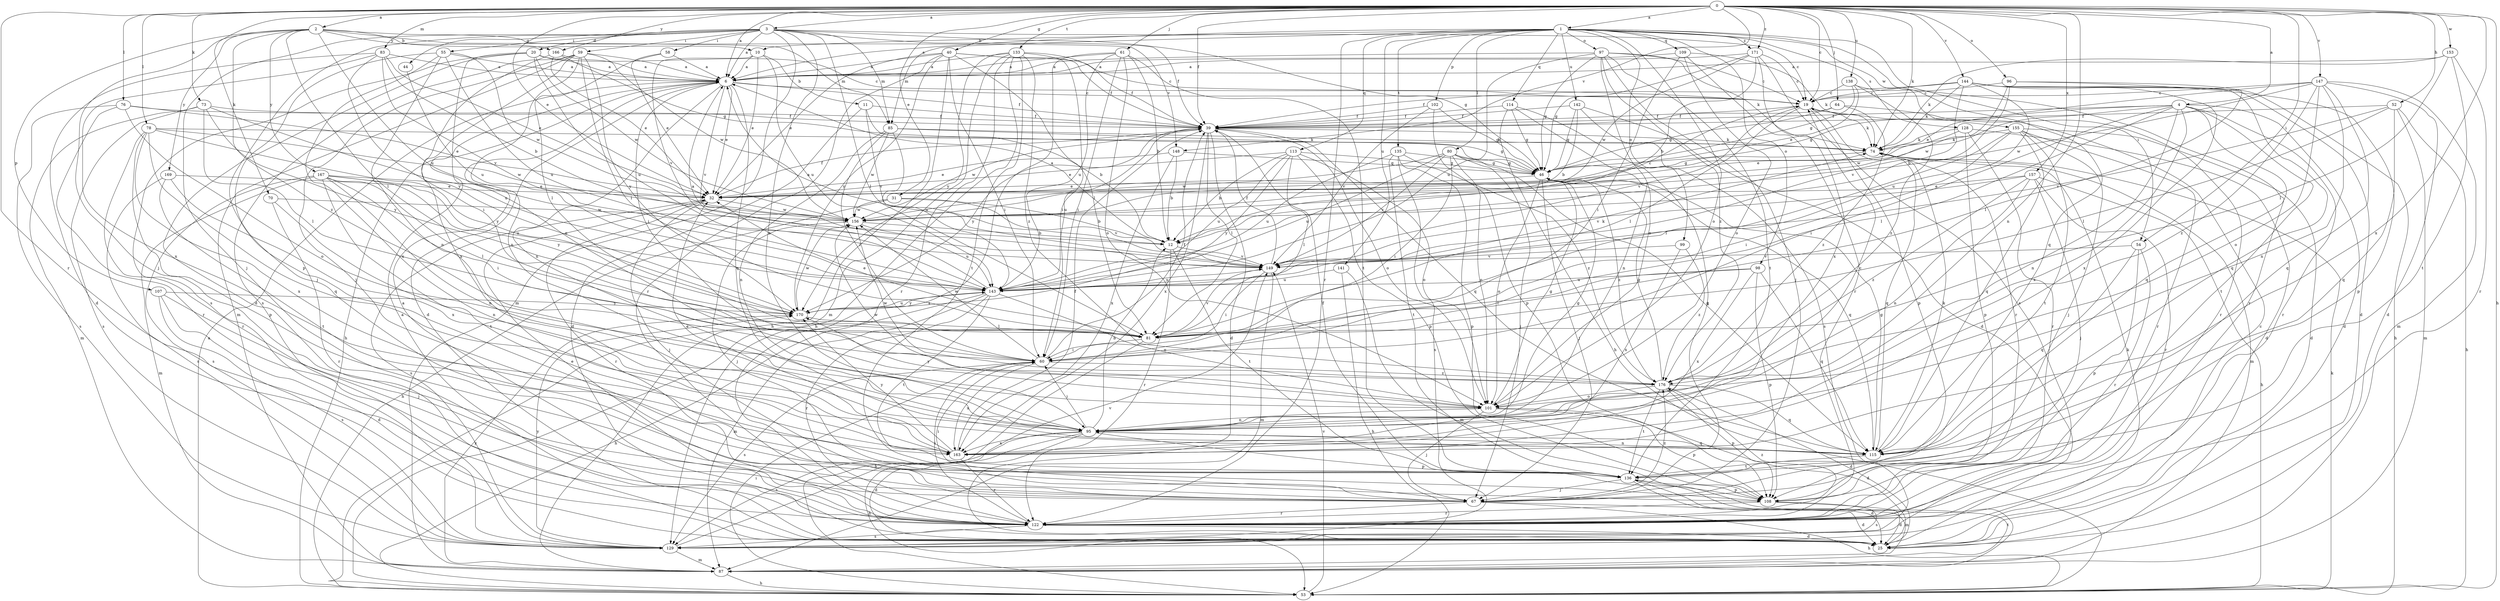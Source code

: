 strict digraph  {
0;
1;
2;
3;
4;
6;
10;
11;
12;
19;
20;
25;
31;
32;
39;
40;
44;
46;
52;
53;
54;
55;
58;
59;
60;
61;
64;
67;
70;
73;
74;
76;
78;
80;
81;
83;
85;
87;
95;
96;
97;
98;
99;
101;
102;
107;
108;
109;
113;
114;
115;
122;
128;
129;
133;
135;
136;
138;
141;
142;
143;
144;
147;
148;
149;
153;
155;
156;
157;
163;
166;
167;
169;
170;
171;
176;
0 -> 1  [label=a];
0 -> 2  [label=a];
0 -> 3  [label=a];
0 -> 4  [label=a];
0 -> 6  [label=a];
0 -> 19  [label=c];
0 -> 31  [label=e];
0 -> 32  [label=e];
0 -> 39  [label=f];
0 -> 40  [label=g];
0 -> 52  [label=h];
0 -> 53  [label=h];
0 -> 54  [label=i];
0 -> 61  [label=j];
0 -> 64  [label=j];
0 -> 70  [label=k];
0 -> 73  [label=k];
0 -> 74  [label=k];
0 -> 76  [label=l];
0 -> 78  [label=l];
0 -> 83  [label=m];
0 -> 95  [label=n];
0 -> 96  [label=o];
0 -> 122  [label=r];
0 -> 133  [label=t];
0 -> 138  [label=u];
0 -> 144  [label=v];
0 -> 147  [label=v];
0 -> 148  [label=v];
0 -> 153  [label=w];
0 -> 157  [label=x];
0 -> 163  [label=x];
0 -> 166  [label=y];
0 -> 171  [label=z];
1 -> 6  [label=a];
1 -> 10  [label=b];
1 -> 54  [label=i];
1 -> 80  [label=l];
1 -> 85  [label=m];
1 -> 97  [label=o];
1 -> 98  [label=o];
1 -> 99  [label=o];
1 -> 101  [label=o];
1 -> 102  [label=p];
1 -> 109  [label=q];
1 -> 113  [label=q];
1 -> 114  [label=q];
1 -> 115  [label=q];
1 -> 122  [label=r];
1 -> 128  [label=s];
1 -> 135  [label=t];
1 -> 141  [label=u];
1 -> 142  [label=u];
1 -> 155  [label=w];
1 -> 171  [label=z];
2 -> 10  [label=b];
2 -> 67  [label=j];
2 -> 81  [label=l];
2 -> 85  [label=m];
2 -> 107  [label=p];
2 -> 143  [label=u];
2 -> 148  [label=v];
2 -> 166  [label=y];
2 -> 167  [label=y];
2 -> 169  [label=y];
2 -> 176  [label=z];
3 -> 6  [label=a];
3 -> 19  [label=c];
3 -> 20  [label=d];
3 -> 39  [label=f];
3 -> 44  [label=g];
3 -> 46  [label=g];
3 -> 55  [label=i];
3 -> 58  [label=i];
3 -> 59  [label=i];
3 -> 67  [label=j];
3 -> 81  [label=l];
3 -> 85  [label=m];
3 -> 87  [label=m];
3 -> 95  [label=n];
3 -> 108  [label=p];
4 -> 25  [label=d];
4 -> 39  [label=f];
4 -> 46  [label=g];
4 -> 60  [label=i];
4 -> 81  [label=l];
4 -> 95  [label=n];
4 -> 115  [label=q];
4 -> 122  [label=r];
4 -> 136  [label=t];
4 -> 156  [label=w];
4 -> 163  [label=x];
6 -> 19  [label=c];
6 -> 25  [label=d];
6 -> 32  [label=e];
6 -> 39  [label=f];
6 -> 53  [label=h];
6 -> 60  [label=i];
6 -> 95  [label=n];
6 -> 115  [label=q];
6 -> 149  [label=v];
10 -> 6  [label=a];
10 -> 11  [label=b];
10 -> 32  [label=e];
10 -> 143  [label=u];
10 -> 149  [label=v];
11 -> 12  [label=b];
11 -> 25  [label=d];
11 -> 39  [label=f];
11 -> 149  [label=v];
12 -> 6  [label=a];
12 -> 122  [label=r];
12 -> 136  [label=t];
12 -> 149  [label=v];
19 -> 39  [label=f];
19 -> 74  [label=k];
19 -> 81  [label=l];
19 -> 108  [label=p];
19 -> 122  [label=r];
19 -> 149  [label=v];
20 -> 6  [label=a];
20 -> 19  [label=c];
20 -> 25  [label=d];
20 -> 101  [label=o];
20 -> 129  [label=s];
20 -> 143  [label=u];
20 -> 156  [label=w];
25 -> 6  [label=a];
25 -> 19  [label=c];
31 -> 12  [label=b];
31 -> 53  [label=h];
31 -> 149  [label=v];
31 -> 156  [label=w];
32 -> 39  [label=f];
32 -> 67  [label=j];
32 -> 122  [label=r];
32 -> 129  [label=s];
32 -> 156  [label=w];
39 -> 25  [label=d];
39 -> 74  [label=k];
39 -> 81  [label=l];
39 -> 101  [label=o];
39 -> 115  [label=q];
39 -> 143  [label=u];
39 -> 156  [label=w];
39 -> 163  [label=x];
39 -> 170  [label=y];
40 -> 6  [label=a];
40 -> 19  [label=c];
40 -> 32  [label=e];
40 -> 39  [label=f];
40 -> 53  [label=h];
40 -> 60  [label=i];
40 -> 81  [label=l];
40 -> 122  [label=r];
40 -> 170  [label=y];
44 -> 143  [label=u];
46 -> 32  [label=e];
46 -> 67  [label=j];
46 -> 101  [label=o];
46 -> 115  [label=q];
46 -> 176  [label=z];
52 -> 39  [label=f];
52 -> 53  [label=h];
52 -> 81  [label=l];
52 -> 87  [label=m];
52 -> 115  [label=q];
52 -> 149  [label=v];
53 -> 6  [label=a];
53 -> 60  [label=i];
53 -> 74  [label=k];
53 -> 149  [label=v];
54 -> 108  [label=p];
54 -> 115  [label=q];
54 -> 122  [label=r];
54 -> 149  [label=v];
55 -> 6  [label=a];
55 -> 67  [label=j];
55 -> 95  [label=n];
55 -> 143  [label=u];
55 -> 156  [label=w];
55 -> 163  [label=x];
58 -> 6  [label=a];
58 -> 32  [label=e];
58 -> 81  [label=l];
59 -> 6  [label=a];
59 -> 67  [label=j];
59 -> 81  [label=l];
59 -> 87  [label=m];
59 -> 95  [label=n];
59 -> 129  [label=s];
59 -> 156  [label=w];
59 -> 163  [label=x];
59 -> 170  [label=y];
60 -> 39  [label=f];
60 -> 129  [label=s];
60 -> 156  [label=w];
60 -> 163  [label=x];
60 -> 176  [label=z];
61 -> 6  [label=a];
61 -> 12  [label=b];
61 -> 60  [label=i];
61 -> 101  [label=o];
61 -> 129  [label=s];
61 -> 136  [label=t];
61 -> 143  [label=u];
64 -> 39  [label=f];
64 -> 46  [label=g];
64 -> 122  [label=r];
64 -> 176  [label=z];
67 -> 25  [label=d];
67 -> 53  [label=h];
67 -> 60  [label=i];
67 -> 122  [label=r];
67 -> 176  [label=z];
70 -> 95  [label=n];
70 -> 122  [label=r];
70 -> 156  [label=w];
73 -> 39  [label=f];
73 -> 81  [label=l];
73 -> 87  [label=m];
73 -> 129  [label=s];
73 -> 143  [label=u];
73 -> 170  [label=y];
74 -> 46  [label=g];
74 -> 87  [label=m];
74 -> 115  [label=q];
76 -> 32  [label=e];
76 -> 39  [label=f];
76 -> 101  [label=o];
76 -> 122  [label=r];
76 -> 129  [label=s];
78 -> 74  [label=k];
78 -> 108  [label=p];
78 -> 115  [label=q];
78 -> 122  [label=r];
78 -> 156  [label=w];
78 -> 163  [label=x];
78 -> 170  [label=y];
80 -> 46  [label=g];
80 -> 60  [label=i];
80 -> 67  [label=j];
80 -> 101  [label=o];
80 -> 115  [label=q];
80 -> 143  [label=u];
80 -> 149  [label=v];
80 -> 156  [label=w];
81 -> 32  [label=e];
81 -> 53  [label=h];
81 -> 60  [label=i];
81 -> 149  [label=v];
83 -> 6  [label=a];
83 -> 12  [label=b];
83 -> 25  [label=d];
83 -> 32  [label=e];
83 -> 149  [label=v];
83 -> 163  [label=x];
83 -> 170  [label=y];
85 -> 46  [label=g];
85 -> 60  [label=i];
85 -> 74  [label=k];
85 -> 95  [label=n];
85 -> 143  [label=u];
85 -> 156  [label=w];
87 -> 53  [label=h];
87 -> 136  [label=t];
87 -> 170  [label=y];
95 -> 12  [label=b];
95 -> 19  [label=c];
95 -> 25  [label=d];
95 -> 46  [label=g];
95 -> 53  [label=h];
95 -> 60  [label=i];
95 -> 108  [label=p];
95 -> 115  [label=q];
95 -> 129  [label=s];
95 -> 163  [label=x];
96 -> 12  [label=b];
96 -> 19  [label=c];
96 -> 81  [label=l];
96 -> 108  [label=p];
96 -> 156  [label=w];
97 -> 6  [label=a];
97 -> 19  [label=c];
97 -> 46  [label=g];
97 -> 67  [label=j];
97 -> 74  [label=k];
97 -> 101  [label=o];
97 -> 136  [label=t];
97 -> 143  [label=u];
97 -> 176  [label=z];
98 -> 81  [label=l];
98 -> 108  [label=p];
98 -> 115  [label=q];
98 -> 143  [label=u];
98 -> 163  [label=x];
99 -> 149  [label=v];
99 -> 163  [label=x];
99 -> 176  [label=z];
101 -> 25  [label=d];
101 -> 46  [label=g];
101 -> 67  [label=j];
101 -> 95  [label=n];
101 -> 108  [label=p];
101 -> 156  [label=w];
101 -> 170  [label=y];
102 -> 39  [label=f];
102 -> 46  [label=g];
102 -> 108  [label=p];
102 -> 149  [label=v];
107 -> 25  [label=d];
107 -> 67  [label=j];
107 -> 129  [label=s];
107 -> 170  [label=y];
108 -> 25  [label=d];
108 -> 122  [label=r];
108 -> 129  [label=s];
109 -> 6  [label=a];
109 -> 60  [label=i];
109 -> 74  [label=k];
109 -> 101  [label=o];
109 -> 122  [label=r];
113 -> 12  [label=b];
113 -> 32  [label=e];
113 -> 46  [label=g];
113 -> 81  [label=l];
113 -> 101  [label=o];
113 -> 108  [label=p];
113 -> 143  [label=u];
113 -> 170  [label=y];
114 -> 39  [label=f];
114 -> 46  [label=g];
114 -> 53  [label=h];
114 -> 67  [label=j];
114 -> 95  [label=n];
115 -> 46  [label=g];
115 -> 74  [label=k];
115 -> 95  [label=n];
115 -> 136  [label=t];
122 -> 6  [label=a];
122 -> 25  [label=d];
122 -> 32  [label=e];
122 -> 60  [label=i];
122 -> 129  [label=s];
122 -> 176  [label=z];
128 -> 25  [label=d];
128 -> 32  [label=e];
128 -> 74  [label=k];
128 -> 108  [label=p];
128 -> 122  [label=r];
129 -> 74  [label=k];
129 -> 87  [label=m];
129 -> 149  [label=v];
129 -> 170  [label=y];
133 -> 6  [label=a];
133 -> 39  [label=f];
133 -> 53  [label=h];
133 -> 60  [label=i];
133 -> 87  [label=m];
133 -> 122  [label=r];
133 -> 136  [label=t];
133 -> 170  [label=y];
133 -> 176  [label=z];
135 -> 46  [label=g];
135 -> 108  [label=p];
135 -> 129  [label=s];
135 -> 136  [label=t];
135 -> 143  [label=u];
135 -> 176  [label=z];
136 -> 25  [label=d];
136 -> 39  [label=f];
136 -> 67  [label=j];
136 -> 87  [label=m];
136 -> 108  [label=p];
138 -> 19  [label=c];
138 -> 32  [label=e];
138 -> 46  [label=g];
138 -> 122  [label=r];
138 -> 176  [label=z];
141 -> 53  [label=h];
141 -> 87  [label=m];
141 -> 143  [label=u];
142 -> 12  [label=b];
142 -> 25  [label=d];
142 -> 39  [label=f];
142 -> 46  [label=g];
142 -> 129  [label=s];
143 -> 6  [label=a];
143 -> 53  [label=h];
143 -> 74  [label=k];
143 -> 87  [label=m];
143 -> 101  [label=o];
143 -> 122  [label=r];
143 -> 136  [label=t];
143 -> 170  [label=y];
144 -> 19  [label=c];
144 -> 25  [label=d];
144 -> 39  [label=f];
144 -> 53  [label=h];
144 -> 74  [label=k];
144 -> 115  [label=q];
144 -> 143  [label=u];
144 -> 149  [label=v];
144 -> 163  [label=x];
147 -> 19  [label=c];
147 -> 25  [label=d];
147 -> 32  [label=e];
147 -> 87  [label=m];
147 -> 95  [label=n];
147 -> 101  [label=o];
147 -> 115  [label=q];
147 -> 156  [label=w];
147 -> 176  [label=z];
148 -> 12  [label=b];
148 -> 32  [label=e];
148 -> 46  [label=g];
148 -> 163  [label=x];
149 -> 6  [label=a];
149 -> 39  [label=f];
149 -> 60  [label=i];
149 -> 87  [label=m];
149 -> 143  [label=u];
153 -> 6  [label=a];
153 -> 74  [label=k];
153 -> 81  [label=l];
153 -> 122  [label=r];
153 -> 136  [label=t];
155 -> 25  [label=d];
155 -> 60  [label=i];
155 -> 67  [label=j];
155 -> 74  [label=k];
155 -> 81  [label=l];
155 -> 115  [label=q];
155 -> 122  [label=r];
155 -> 136  [label=t];
156 -> 12  [label=b];
156 -> 19  [label=c];
156 -> 67  [label=j];
156 -> 143  [label=u];
157 -> 32  [label=e];
157 -> 53  [label=h];
157 -> 67  [label=j];
157 -> 95  [label=n];
157 -> 122  [label=r];
157 -> 149  [label=v];
157 -> 176  [label=z];
163 -> 32  [label=e];
163 -> 39  [label=f];
163 -> 122  [label=r];
163 -> 170  [label=y];
166 -> 6  [label=a];
166 -> 32  [label=e];
166 -> 46  [label=g];
166 -> 60  [label=i];
167 -> 32  [label=e];
167 -> 60  [label=i];
167 -> 81  [label=l];
167 -> 87  [label=m];
167 -> 95  [label=n];
167 -> 129  [label=s];
167 -> 136  [label=t];
167 -> 143  [label=u];
167 -> 170  [label=y];
169 -> 32  [label=e];
169 -> 129  [label=s];
169 -> 136  [label=t];
169 -> 163  [label=x];
170 -> 81  [label=l];
170 -> 143  [label=u];
170 -> 156  [label=w];
171 -> 6  [label=a];
171 -> 12  [label=b];
171 -> 19  [label=c];
171 -> 46  [label=g];
171 -> 129  [label=s];
171 -> 156  [label=w];
171 -> 163  [label=x];
176 -> 25  [label=d];
176 -> 46  [label=g];
176 -> 101  [label=o];
176 -> 108  [label=p];
176 -> 115  [label=q];
176 -> 136  [label=t];
176 -> 156  [label=w];
}
